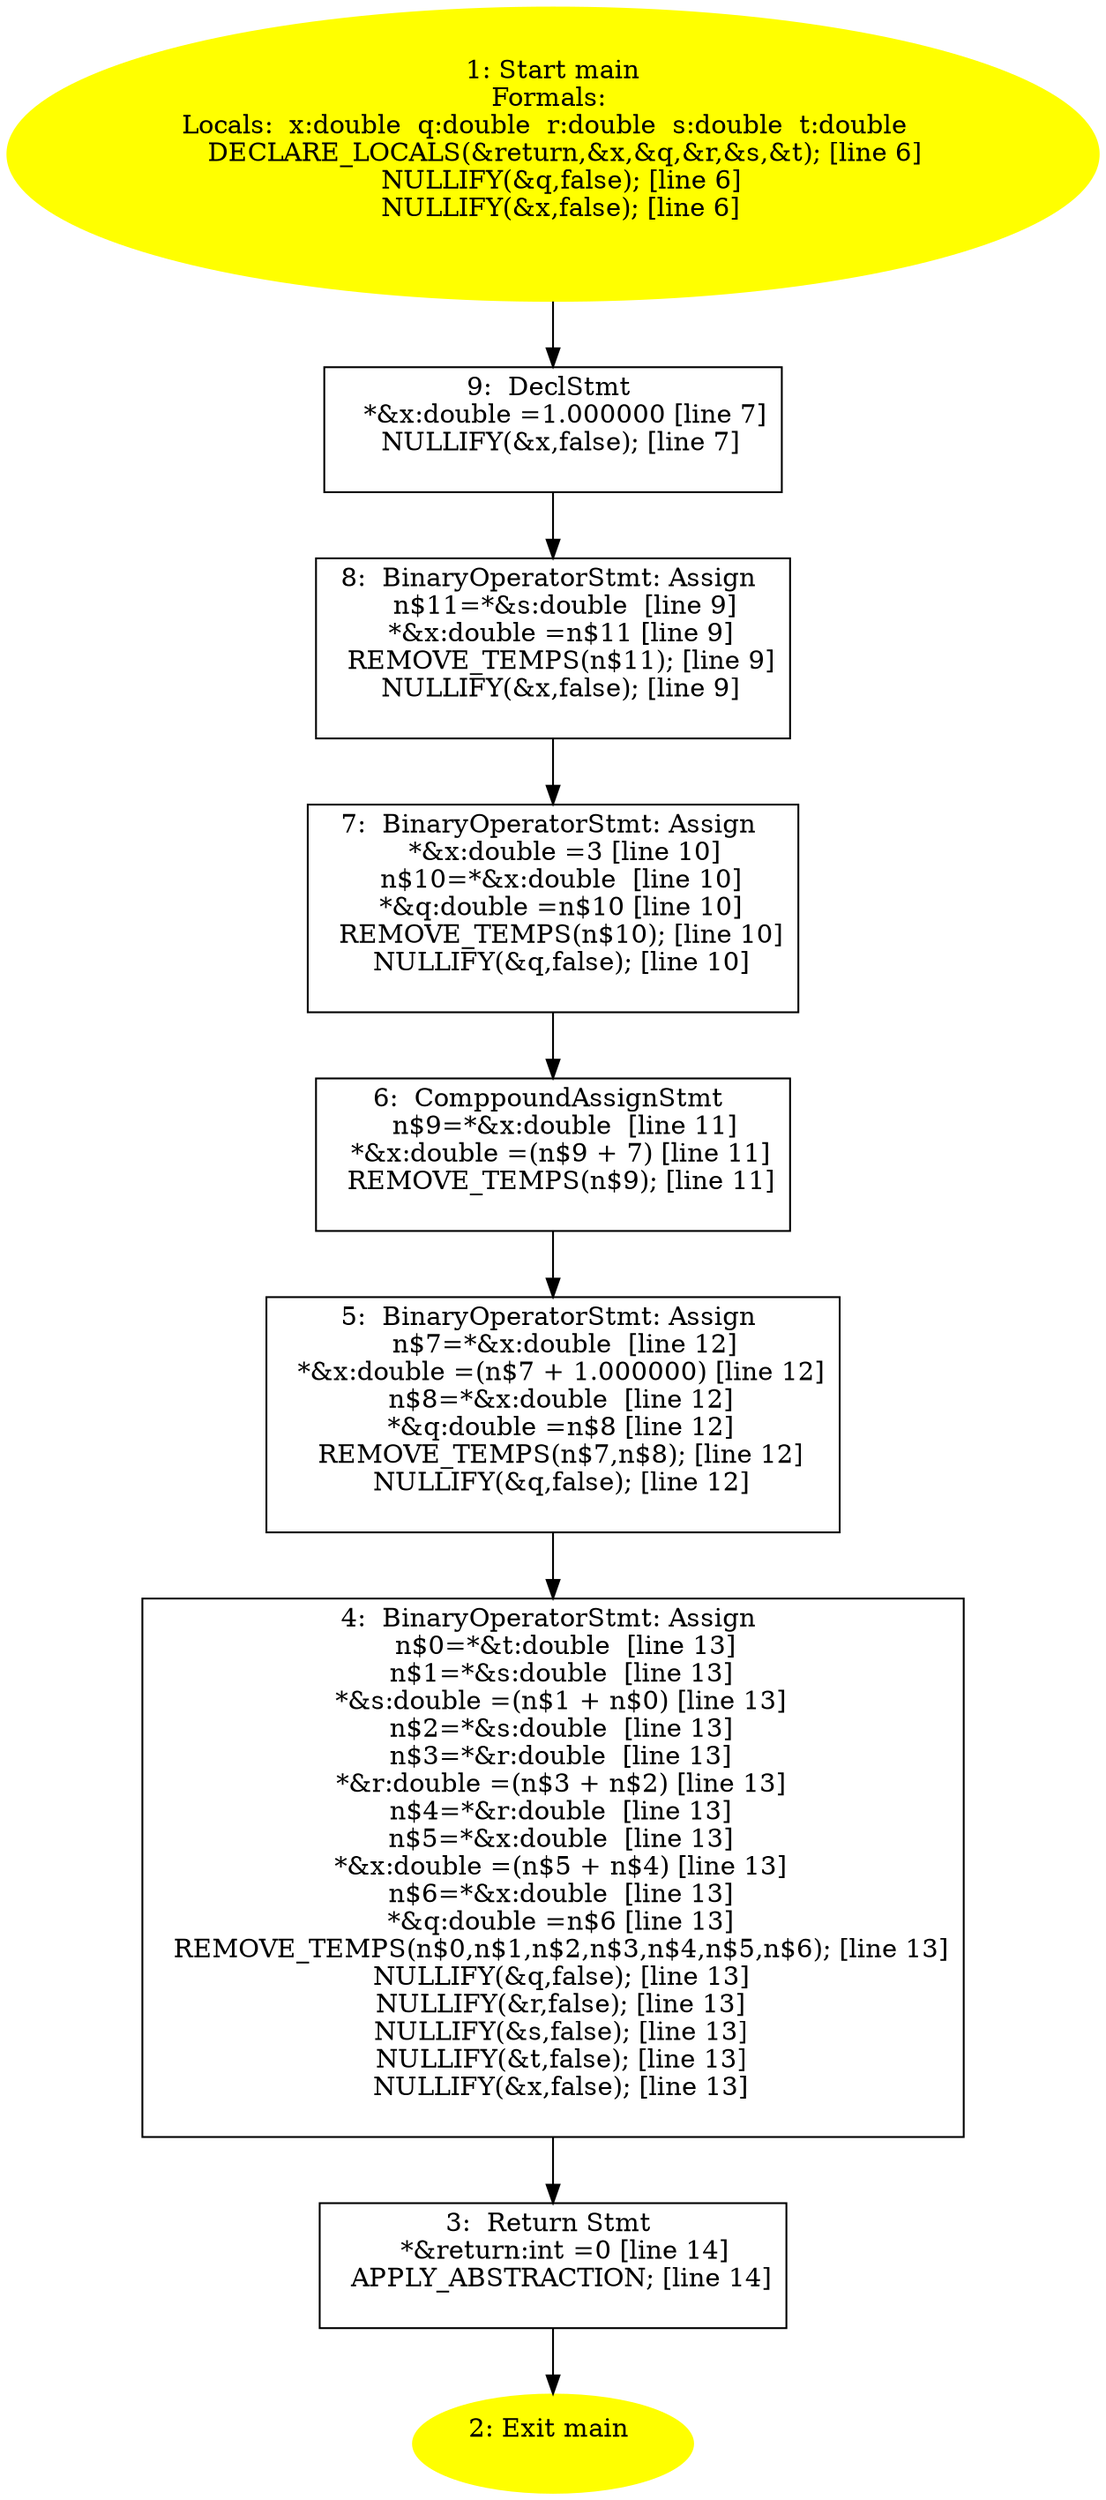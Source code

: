 digraph iCFG {
9 [label="9:  DeclStmt \n   *&x:double =1.000000 [line 7]\n  NULLIFY(&x,false); [line 7]\n " shape="box"]
	

	 9 -> 8 ;
8 [label="8:  BinaryOperatorStmt: Assign \n   n$11=*&s:double  [line 9]\n  *&x:double =n$11 [line 9]\n  REMOVE_TEMPS(n$11); [line 9]\n  NULLIFY(&x,false); [line 9]\n " shape="box"]
	

	 8 -> 7 ;
7 [label="7:  BinaryOperatorStmt: Assign \n   *&x:double =3 [line 10]\n  n$10=*&x:double  [line 10]\n  *&q:double =n$10 [line 10]\n  REMOVE_TEMPS(n$10); [line 10]\n  NULLIFY(&q,false); [line 10]\n " shape="box"]
	

	 7 -> 6 ;
6 [label="6:  ComppoundAssignStmt \n   n$9=*&x:double  [line 11]\n  *&x:double =(n$9 + 7) [line 11]\n  REMOVE_TEMPS(n$9); [line 11]\n " shape="box"]
	

	 6 -> 5 ;
5 [label="5:  BinaryOperatorStmt: Assign \n   n$7=*&x:double  [line 12]\n  *&x:double =(n$7 + 1.000000) [line 12]\n  n$8=*&x:double  [line 12]\n  *&q:double =n$8 [line 12]\n  REMOVE_TEMPS(n$7,n$8); [line 12]\n  NULLIFY(&q,false); [line 12]\n " shape="box"]
	

	 5 -> 4 ;
4 [label="4:  BinaryOperatorStmt: Assign \n   n$0=*&t:double  [line 13]\n  n$1=*&s:double  [line 13]\n  *&s:double =(n$1 + n$0) [line 13]\n  n$2=*&s:double  [line 13]\n  n$3=*&r:double  [line 13]\n  *&r:double =(n$3 + n$2) [line 13]\n  n$4=*&r:double  [line 13]\n  n$5=*&x:double  [line 13]\n  *&x:double =(n$5 + n$4) [line 13]\n  n$6=*&x:double  [line 13]\n  *&q:double =n$6 [line 13]\n  REMOVE_TEMPS(n$0,n$1,n$2,n$3,n$4,n$5,n$6); [line 13]\n  NULLIFY(&q,false); [line 13]\n  NULLIFY(&r,false); [line 13]\n  NULLIFY(&s,false); [line 13]\n  NULLIFY(&t,false); [line 13]\n  NULLIFY(&x,false); [line 13]\n " shape="box"]
	

	 4 -> 3 ;
3 [label="3:  Return Stmt \n   *&return:int =0 [line 14]\n  APPLY_ABSTRACTION; [line 14]\n " shape="box"]
	

	 3 -> 2 ;
2 [label="2: Exit main \n  " color=yellow style=filled]
	

1 [label="1: Start main\nFormals: \nLocals:  x:double  q:double  r:double  s:double  t:double  \n   DECLARE_LOCALS(&return,&x,&q,&r,&s,&t); [line 6]\n  NULLIFY(&q,false); [line 6]\n  NULLIFY(&x,false); [line 6]\n " color=yellow style=filled]
	

	 1 -> 9 ;
}
